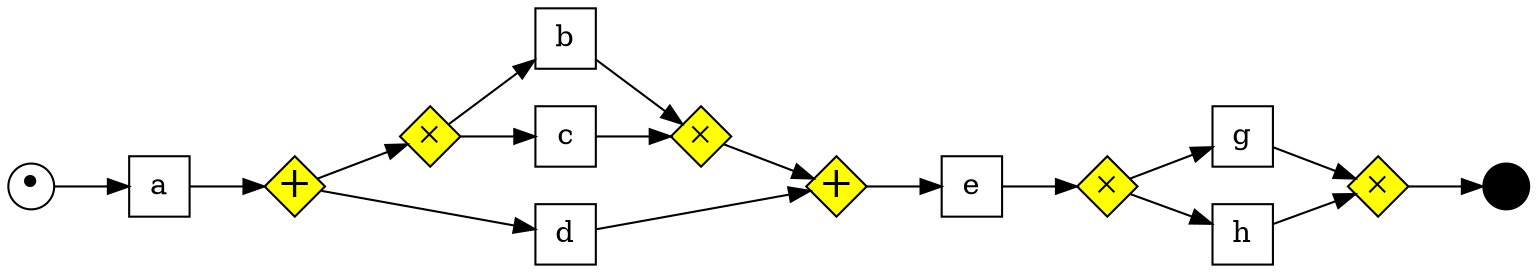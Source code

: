 digraph G {
  rankdir=LR;
  subgraph place {
    node [shape=circle,fixedsize=true,label="",height=.3,width=.3];
    in [label="&bull;", fontsize=20];
    out [style=filled,fillcolor=black];
  }
  subgraph xorgate {
    node [shape=diamond,fixedsize=true,width=.4,height=.4,label=<&#x2715;>,fontsize=12,style=filled,fillcolor=yellow]
    x1; x2; x3; x4;
  }
  subgraph andgate {
    node [shape=diamond,fixedsize=true,width=.4,height=.4 label=<&#43;>,fontsize=20,style=filled,fillcolor=yellow]
    a1; a2;
  }
  subgraph optgate {
    node [shape=diamond,fixedsize=true,width=.4,height=.4,label=<&#9711;>,fontsize=12,style=filled,fillcolor=yellow]

  }
  subgraph transitions {
    node [shape=rect,height=0.4,width=.4];
    a; b; c; d; e; g; h;
  }
  subgraph skip {
    node [shape=rect,label="",height=0.4,width=.4,style=filled,fillcolor=black];

  }

  # align horizontally
  {edge [weight=1]; a;e}

  in->a->a1;
  x1->b->x2;
  x1->c->x2;
  a1->x1;
  x2->a2;
  a1->d->a2;
  a2->e->x3;
  x3->g->x4;
  x3->h->x4;
  x4->out;
  # align vertically
  {rank=same; b;c;d}
}